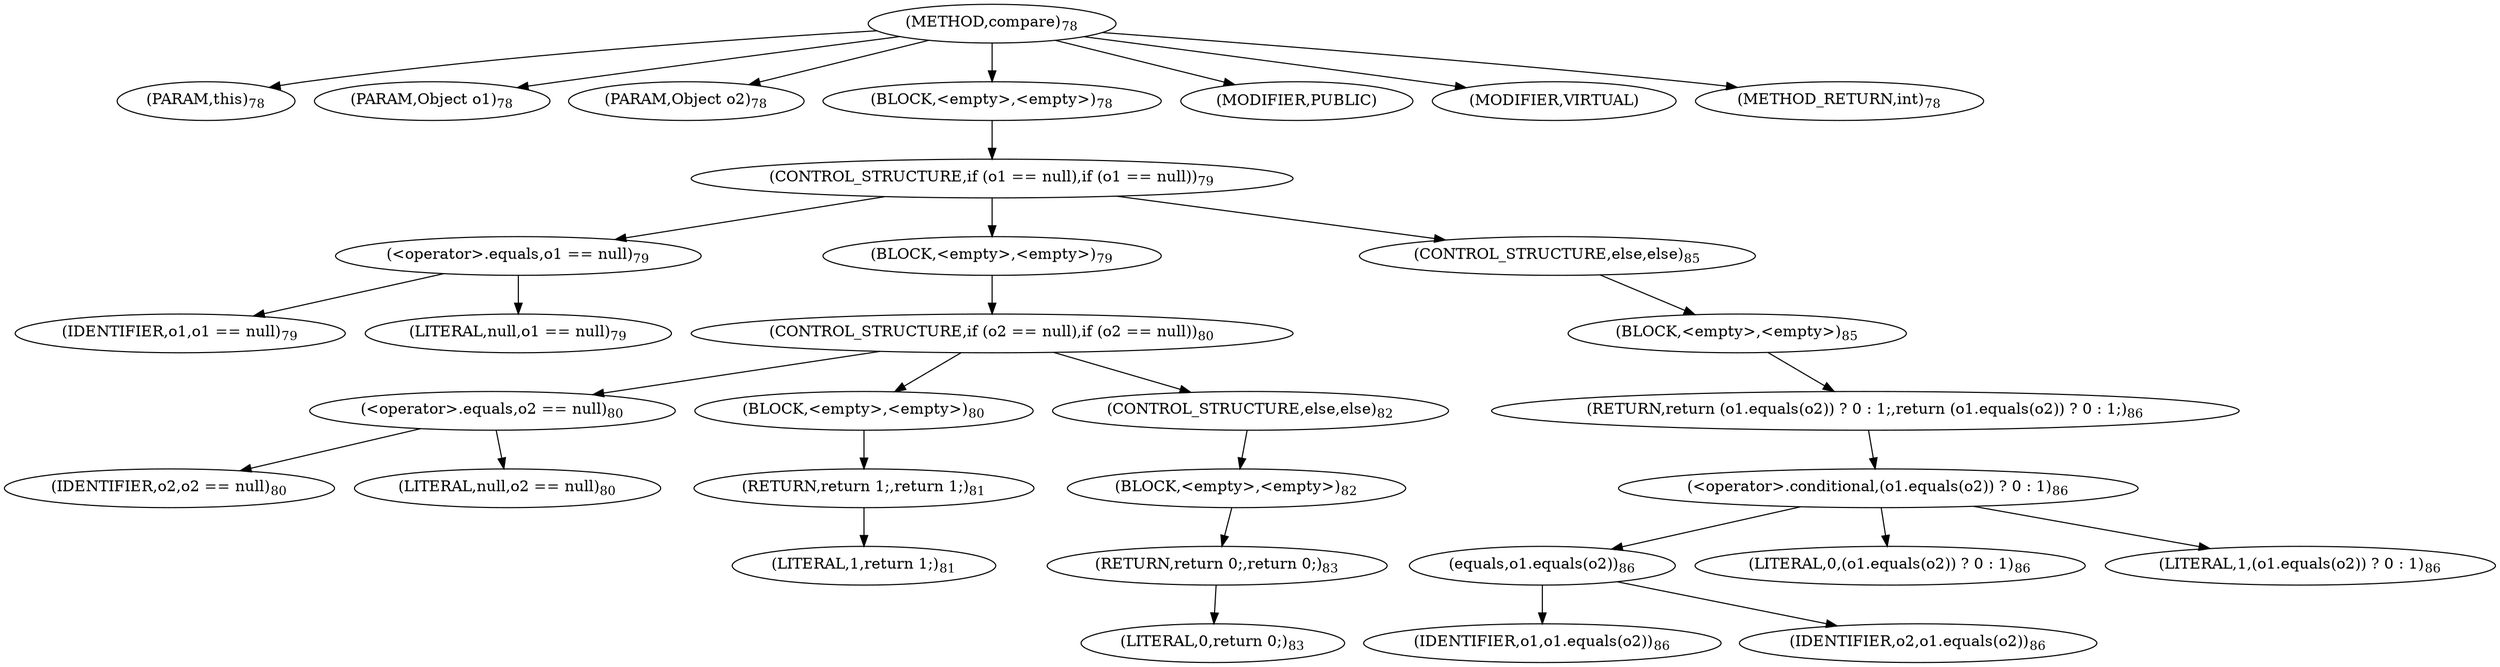 digraph "compare" {  
"25" [label = <(METHOD,compare)<SUB>78</SUB>> ]
"26" [label = <(PARAM,this)<SUB>78</SUB>> ]
"27" [label = <(PARAM,Object o1)<SUB>78</SUB>> ]
"28" [label = <(PARAM,Object o2)<SUB>78</SUB>> ]
"29" [label = <(BLOCK,&lt;empty&gt;,&lt;empty&gt;)<SUB>78</SUB>> ]
"30" [label = <(CONTROL_STRUCTURE,if (o1 == null),if (o1 == null))<SUB>79</SUB>> ]
"31" [label = <(&lt;operator&gt;.equals,o1 == null)<SUB>79</SUB>> ]
"32" [label = <(IDENTIFIER,o1,o1 == null)<SUB>79</SUB>> ]
"33" [label = <(LITERAL,null,o1 == null)<SUB>79</SUB>> ]
"34" [label = <(BLOCK,&lt;empty&gt;,&lt;empty&gt;)<SUB>79</SUB>> ]
"35" [label = <(CONTROL_STRUCTURE,if (o2 == null),if (o2 == null))<SUB>80</SUB>> ]
"36" [label = <(&lt;operator&gt;.equals,o2 == null)<SUB>80</SUB>> ]
"37" [label = <(IDENTIFIER,o2,o2 == null)<SUB>80</SUB>> ]
"38" [label = <(LITERAL,null,o2 == null)<SUB>80</SUB>> ]
"39" [label = <(BLOCK,&lt;empty&gt;,&lt;empty&gt;)<SUB>80</SUB>> ]
"40" [label = <(RETURN,return 1;,return 1;)<SUB>81</SUB>> ]
"41" [label = <(LITERAL,1,return 1;)<SUB>81</SUB>> ]
"42" [label = <(CONTROL_STRUCTURE,else,else)<SUB>82</SUB>> ]
"43" [label = <(BLOCK,&lt;empty&gt;,&lt;empty&gt;)<SUB>82</SUB>> ]
"44" [label = <(RETURN,return 0;,return 0;)<SUB>83</SUB>> ]
"45" [label = <(LITERAL,0,return 0;)<SUB>83</SUB>> ]
"46" [label = <(CONTROL_STRUCTURE,else,else)<SUB>85</SUB>> ]
"47" [label = <(BLOCK,&lt;empty&gt;,&lt;empty&gt;)<SUB>85</SUB>> ]
"48" [label = <(RETURN,return (o1.equals(o2)) ? 0 : 1;,return (o1.equals(o2)) ? 0 : 1;)<SUB>86</SUB>> ]
"49" [label = <(&lt;operator&gt;.conditional,(o1.equals(o2)) ? 0 : 1)<SUB>86</SUB>> ]
"50" [label = <(equals,o1.equals(o2))<SUB>86</SUB>> ]
"51" [label = <(IDENTIFIER,o1,o1.equals(o2))<SUB>86</SUB>> ]
"52" [label = <(IDENTIFIER,o2,o1.equals(o2))<SUB>86</SUB>> ]
"53" [label = <(LITERAL,0,(o1.equals(o2)) ? 0 : 1)<SUB>86</SUB>> ]
"54" [label = <(LITERAL,1,(o1.equals(o2)) ? 0 : 1)<SUB>86</SUB>> ]
"55" [label = <(MODIFIER,PUBLIC)> ]
"56" [label = <(MODIFIER,VIRTUAL)> ]
"57" [label = <(METHOD_RETURN,int)<SUB>78</SUB>> ]
  "25" -> "26" 
  "25" -> "27" 
  "25" -> "28" 
  "25" -> "29" 
  "25" -> "55" 
  "25" -> "56" 
  "25" -> "57" 
  "29" -> "30" 
  "30" -> "31" 
  "30" -> "34" 
  "30" -> "46" 
  "31" -> "32" 
  "31" -> "33" 
  "34" -> "35" 
  "35" -> "36" 
  "35" -> "39" 
  "35" -> "42" 
  "36" -> "37" 
  "36" -> "38" 
  "39" -> "40" 
  "40" -> "41" 
  "42" -> "43" 
  "43" -> "44" 
  "44" -> "45" 
  "46" -> "47" 
  "47" -> "48" 
  "48" -> "49" 
  "49" -> "50" 
  "49" -> "53" 
  "49" -> "54" 
  "50" -> "51" 
  "50" -> "52" 
}
